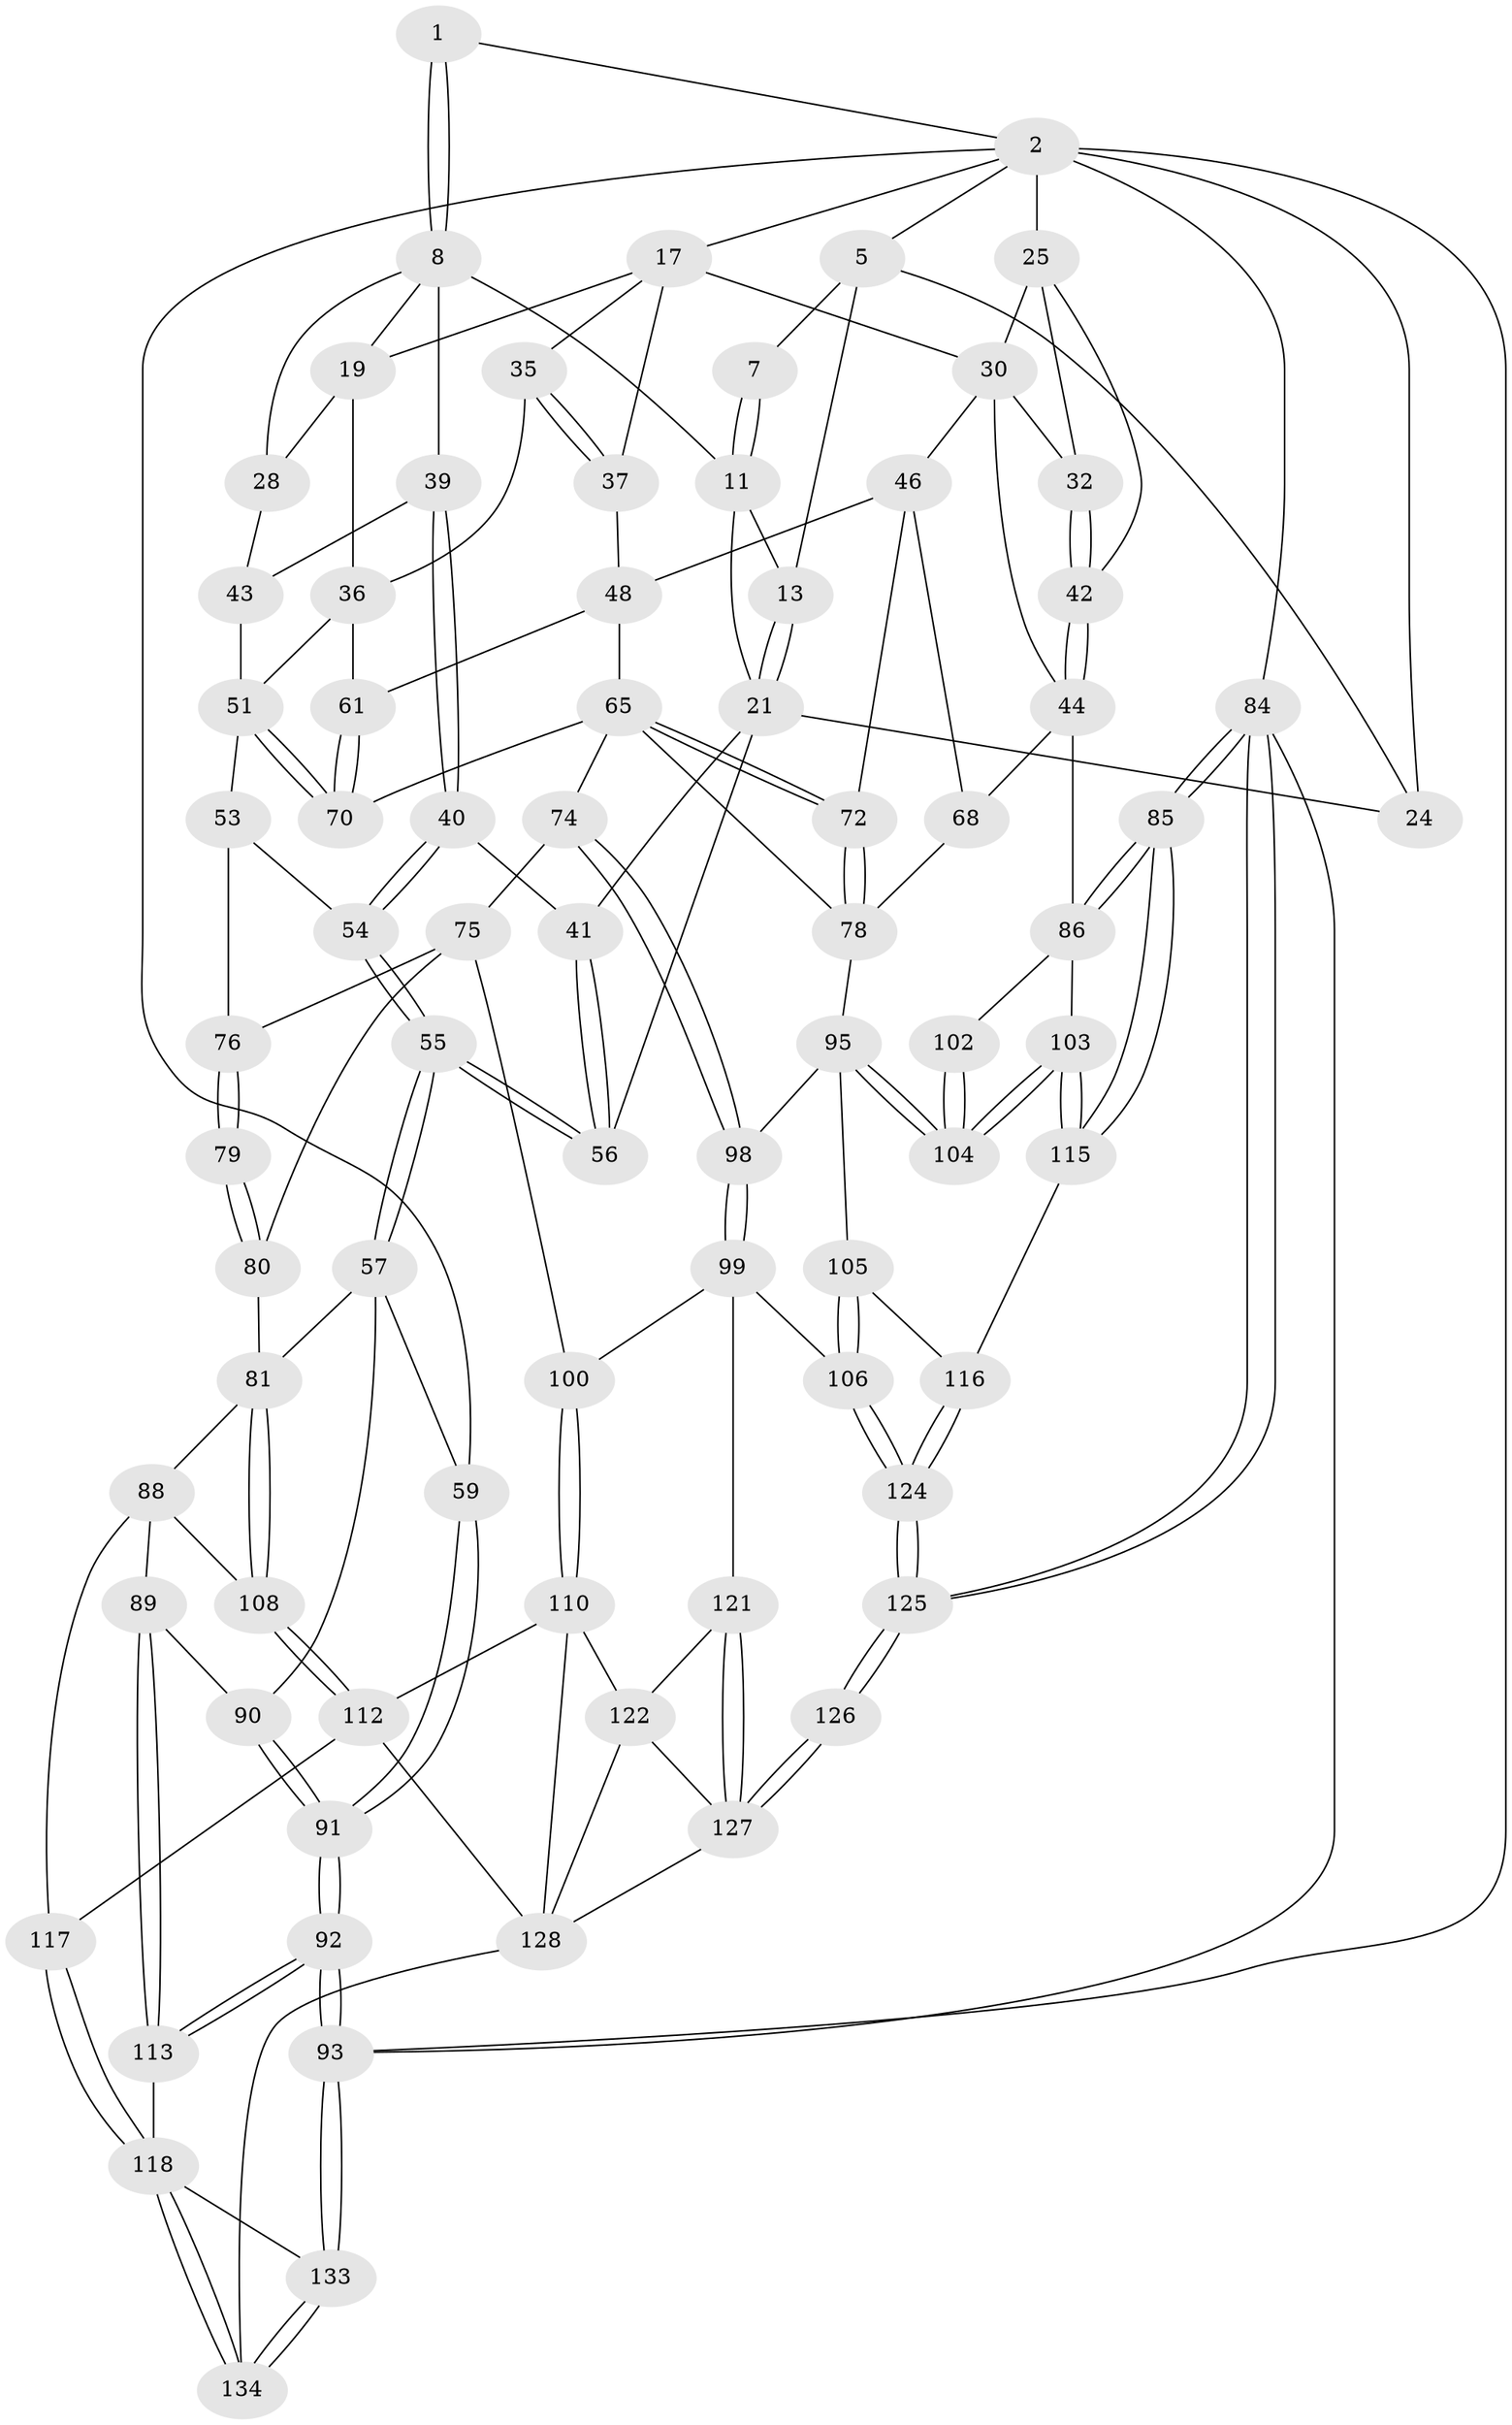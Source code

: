 // original degree distribution, {3: 0.022388059701492536, 4: 0.23134328358208955, 6: 0.23134328358208955, 5: 0.5149253731343284}
// Generated by graph-tools (version 1.1) at 2025/21/03/04/25 18:21:04]
// undirected, 80 vertices, 186 edges
graph export_dot {
graph [start="1"]
  node [color=gray90,style=filled];
  1 [pos="+0.5325517980759555+0"];
  2 [pos="+0.9255719097507958+0",super="+16+3"];
  5 [pos="+0+0",super="+15+6"];
  7 [pos="+0.3347492900713344+0"];
  8 [pos="+0.5404303216356182+0.06365125151659914",super="+9"];
  11 [pos="+0.3129301781187224+0.1804969125653844",super="+12"];
  13 [pos="+0.1786164754703888+0.12699729779758825"];
  17 [pos="+0.7862815616841463+0.12566314295779785",super="+18+31"];
  19 [pos="+0.7004764630298659+0.1551697487815949",super="+34+20"];
  21 [pos="+0.10348472223445483+0.24081224692045902",super="+22"];
  24 [pos="+0.032442725888952945+0.2825883956524784"];
  25 [pos="+1+0",super="+26"];
  28 [pos="+0.561071347852545+0.2740189254346456",super="+29"];
  30 [pos="+0.879551963945694+0.25543128517728814",super="+33"];
  32 [pos="+0.9401359049237487+0.2702356861196123"];
  35 [pos="+0.7018065862614612+0.2658539749776979"];
  36 [pos="+0.5920997430756075+0.32382772590248765",super="+50"];
  37 [pos="+0.8054274357921476+0.34114329717641284"];
  39 [pos="+0.31249413518798436+0.2256660925712206"];
  40 [pos="+0.293638728780709+0.26033222665602923"];
  41 [pos="+0.2804027840283296+0.26363951510043143"];
  42 [pos="+1+0.32422520286422685"];
  43 [pos="+0.4238575064699253+0.31405023387880404"];
  44 [pos="+1+0.4918013882440344",super="+67"];
  46 [pos="+0.9188851429436684+0.38744426551852934",super="+47+62"];
  48 [pos="+0.8155665421216051+0.35758770951810853",super="+64+49"];
  51 [pos="+0.46965065123817634+0.45194658249488195",super="+52"];
  53 [pos="+0.41039403237221617+0.4903589931031664"];
  54 [pos="+0.2834305378604128+0.4740699278320274"];
  55 [pos="+0.22205323044082212+0.5040166999538673"];
  56 [pos="+0.12231416242725654+0.3554071827986712"];
  57 [pos="+0.19586852078544237+0.5389038676240759",super="+58"];
  59 [pos="+0+0.5029720778083862"];
  61 [pos="+0.6739919424487849+0.3934072032736018"];
  65 [pos="+0.7895808531655364+0.5278473572471607",super="+66"];
  68 [pos="+1+0.5676615278160634"];
  70 [pos="+0.613900464231185+0.5383652786583187"];
  72 [pos="+0.8787127101470287+0.5494304499567244"];
  74 [pos="+0.6545925835847475+0.6526450079776978"];
  75 [pos="+0.5859439076112296+0.6723957404468558",super="+94"];
  76 [pos="+0.5574074661019195+0.6638475065826083",super="+77"];
  78 [pos="+0.8137225858544362+0.6759894835664322",super="+83"];
  79 [pos="+0.3911459206749336+0.7089674286122982"];
  80 [pos="+0.3896127469983468+0.7110581606036672"];
  81 [pos="+0.3380030618089588+0.7316562487960857",super="+82"];
  84 [pos="+1+1"];
  85 [pos="+1+1"];
  86 [pos="+1+0.7919186068232035",super="+87+101"];
  88 [pos="+0.16867344921848068+0.7853205083386775",super="+109"];
  89 [pos="+0.075845084309397+0.7612481348499818"];
  90 [pos="+0.07464511665733173+0.7599057795591104"];
  91 [pos="+0+0.7515015054494987"];
  92 [pos="+0+0.9358334750573513"];
  93 [pos="+0+1"];
  95 [pos="+0.8694909079546195+0.7609059605504864",super="+96"];
  98 [pos="+0.6771361123263311+0.7393011798246752"];
  99 [pos="+0.6494291910588921+0.8296175352415309",super="+107"];
  100 [pos="+0.5104415334950666+0.8254777403214596"];
  102 [pos="+0.9111502456904655+0.7596742847192521"];
  103 [pos="+0.9144678644166946+0.8524401659211237"];
  104 [pos="+0.8741465069737263+0.7646130673311969"];
  105 [pos="+0.7492247176114664+0.8632899122795916",super="+114"];
  106 [pos="+0.684332734322563+0.8789817950483447"];
  108 [pos="+0.3073074682161613+0.7991606895322192"];
  110 [pos="+0.501562375916509+0.8508731705529238",super="+111"];
  112 [pos="+0.3453035028334157+0.8704616821450337",super="+120"];
  113 [pos="+0.04623375166991254+0.899447670788796"];
  115 [pos="+0.9403046713574382+0.9232842189977722"];
  116 [pos="+0.804010173013668+0.913740368567616"];
  117 [pos="+0.16965886583750459+0.9141514616012139"];
  118 [pos="+0.13245754834290077+0.9349134138521716",super="+119"];
  121 [pos="+0.6352821144151756+0.8972950844953759"];
  122 [pos="+0.5525314013721528+0.9080569086696438",super="+123"];
  124 [pos="+0.7293557524060876+1"];
  125 [pos="+0.6896538734670576+1"];
  126 [pos="+0.6878370962434206+1"];
  127 [pos="+0.6281015318525334+0.9590444711456613",super="+130"];
  128 [pos="+0.38882217437861694+1",super="+132+129"];
  133 [pos="+0+1"];
  134 [pos="+0.13030459047870724+1"];
  1 -- 2;
  1 -- 8;
  1 -- 8;
  2 -- 17;
  2 -- 25 [weight=2];
  2 -- 84;
  2 -- 5;
  2 -- 24;
  2 -- 59;
  2 -- 93;
  5 -- 24;
  5 -- 13;
  5 -- 7;
  7 -- 11;
  7 -- 11;
  8 -- 19;
  8 -- 11;
  8 -- 39;
  8 -- 28;
  11 -- 13;
  11 -- 21;
  13 -- 21;
  13 -- 21;
  17 -- 19;
  17 -- 35;
  17 -- 37;
  17 -- 30;
  19 -- 28 [weight=2];
  19 -- 36;
  21 -- 24;
  21 -- 41;
  21 -- 56;
  25 -- 42;
  25 -- 32;
  25 -- 30;
  28 -- 43;
  30 -- 32;
  30 -- 46;
  30 -- 44;
  32 -- 42;
  32 -- 42;
  35 -- 36;
  35 -- 37;
  35 -- 37;
  36 -- 51;
  36 -- 61;
  37 -- 48;
  39 -- 40;
  39 -- 40;
  39 -- 43;
  40 -- 41;
  40 -- 54;
  40 -- 54;
  41 -- 56;
  41 -- 56;
  42 -- 44;
  42 -- 44;
  43 -- 51;
  44 -- 68;
  44 -- 86;
  46 -- 48 [weight=2];
  46 -- 72;
  46 -- 68;
  48 -- 65 [weight=2];
  48 -- 61;
  51 -- 70;
  51 -- 70;
  51 -- 53;
  53 -- 54;
  53 -- 76;
  54 -- 55;
  54 -- 55;
  55 -- 56;
  55 -- 56;
  55 -- 57;
  55 -- 57;
  57 -- 81;
  57 -- 90;
  57 -- 59;
  59 -- 91;
  59 -- 91;
  61 -- 70;
  61 -- 70;
  65 -- 72;
  65 -- 72;
  65 -- 70;
  65 -- 74;
  65 -- 78;
  68 -- 78;
  72 -- 78;
  72 -- 78;
  74 -- 75;
  74 -- 98;
  74 -- 98;
  75 -- 76;
  75 -- 80;
  75 -- 100;
  76 -- 79 [weight=2];
  76 -- 79;
  78 -- 95;
  79 -- 80;
  79 -- 80;
  80 -- 81;
  81 -- 108;
  81 -- 108;
  81 -- 88;
  84 -- 85;
  84 -- 85;
  84 -- 125;
  84 -- 125;
  84 -- 93;
  85 -- 86;
  85 -- 86;
  85 -- 115;
  85 -- 115;
  86 -- 102;
  86 -- 103;
  88 -- 89;
  88 -- 108;
  88 -- 117;
  89 -- 90;
  89 -- 113;
  89 -- 113;
  90 -- 91;
  90 -- 91;
  91 -- 92;
  91 -- 92;
  92 -- 93;
  92 -- 93;
  92 -- 113;
  92 -- 113;
  93 -- 133;
  93 -- 133;
  95 -- 104;
  95 -- 104;
  95 -- 105 [weight=2];
  95 -- 98;
  98 -- 99;
  98 -- 99;
  99 -- 100;
  99 -- 121;
  99 -- 106;
  100 -- 110;
  100 -- 110;
  102 -- 104;
  102 -- 104;
  103 -- 104;
  103 -- 104;
  103 -- 115;
  103 -- 115;
  105 -- 106;
  105 -- 106;
  105 -- 116;
  106 -- 124;
  106 -- 124;
  108 -- 112;
  108 -- 112;
  110 -- 112;
  110 -- 122;
  110 -- 128;
  112 -- 117;
  112 -- 128;
  113 -- 118;
  115 -- 116;
  116 -- 124;
  116 -- 124;
  117 -- 118;
  117 -- 118;
  118 -- 134;
  118 -- 134;
  118 -- 133;
  121 -- 122;
  121 -- 127;
  121 -- 127;
  122 -- 128;
  122 -- 127;
  124 -- 125;
  124 -- 125;
  125 -- 126;
  125 -- 126;
  126 -- 127 [weight=2];
  126 -- 127;
  127 -- 128;
  128 -- 134;
  133 -- 134;
  133 -- 134;
}
